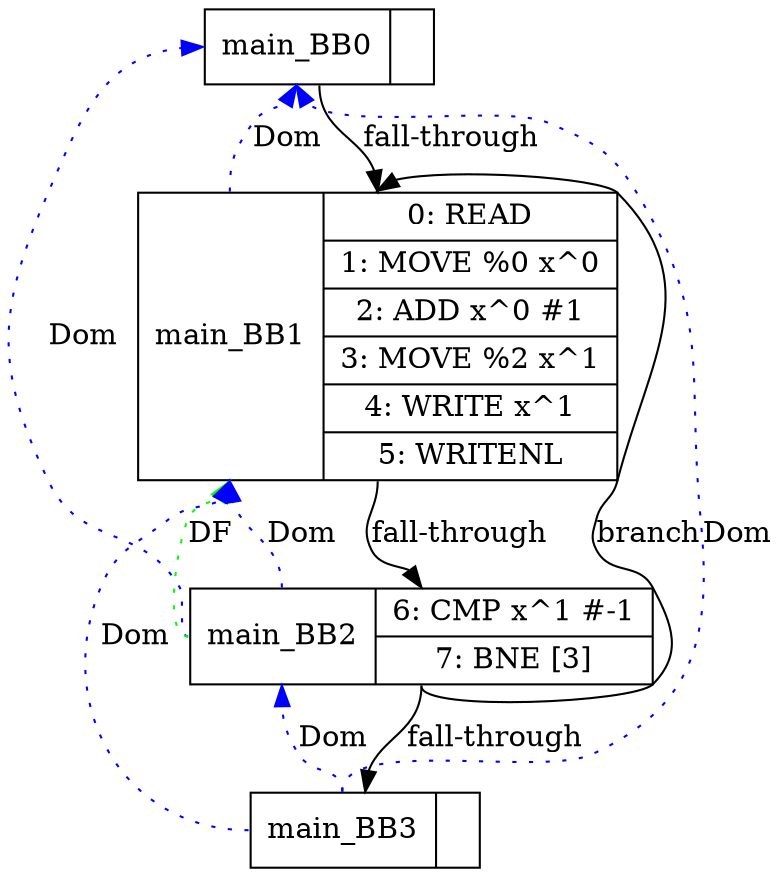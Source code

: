 diGraph G { 
main_BB0 [shape=record, label="<b>main_BB0| {}"];
main_BB1 [shape=record, label="<b>main_BB1| {0: READ |1: MOVE %0 x^0|2: ADD x^0 #1|3: MOVE %2 x^1|4: WRITE x^1|5: WRITENL }"];
main_BB2 [shape=record, label="<b>main_BB2| {6: CMP x^1 #-1|7: BNE [3]}"];
main_BB3 [shape=record, label="<b>main_BB3| {}"];

main_BB0:s -> main_BB1:n [label="fall-through"];
main_BB1:s -> main_BB2:n [label="fall-through"];
main_BB2:s -> main_BB1:n [label="branch"];
main_BB2:s -> main_BB3:n [label="fall-through"];
main_BB1:b -> main_BB0:b [color=blue, style=dotted, label="Dom"];
main_BB2:b -> main_BB0:b [color=blue, style=dotted, label="Dom"];
main_BB2:b -> main_BB1:b [color=blue, style=dotted, label="Dom"];
main_BB3:b -> main_BB0:b [color=blue, style=dotted, label="Dom"];
main_BB3:b -> main_BB1:b [color=blue, style=dotted, label="Dom"];
main_BB3:b -> main_BB2:b [color=blue, style=dotted, label="Dom"];
main_BB2:b -> main_BB1:b [color=green, style=dotted, label="DF"];


}